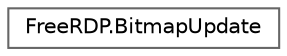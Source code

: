 digraph "Graphical Class Hierarchy"
{
 // LATEX_PDF_SIZE
  bgcolor="transparent";
  edge [fontname=Helvetica,fontsize=10,labelfontname=Helvetica,labelfontsize=10];
  node [fontname=Helvetica,fontsize=10,shape=box,height=0.2,width=0.4];
  rankdir="LR";
  Node0 [id="Node000000",label="FreeRDP.BitmapUpdate",height=0.2,width=0.4,color="grey40", fillcolor="white", style="filled",URL="$struct_free_r_d_p_1_1_bitmap_update.html",tooltip=" "];
}
